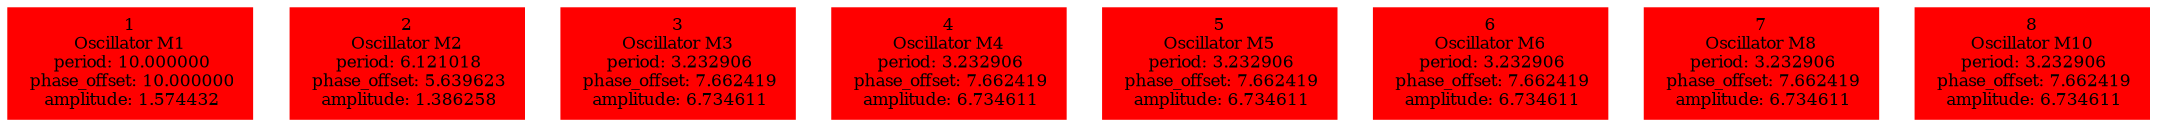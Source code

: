  digraph g{ forcelabels=true;
1 [label=<1<BR />Oscillator M1<BR /> period: 10.000000<BR /> phase_offset: 10.000000<BR /> amplitude: 1.574432>, shape=box,color=red,style=filled,fontsize=8];2 [label=<2<BR />Oscillator M2<BR /> period: 6.121018<BR /> phase_offset: 5.639623<BR /> amplitude: 1.386258>, shape=box,color=red,style=filled,fontsize=8];3 [label=<3<BR />Oscillator M3<BR /> period: 3.232906<BR /> phase_offset: 7.662419<BR /> amplitude: 6.734611>, shape=box,color=red,style=filled,fontsize=8];4 [label=<4<BR />Oscillator M4<BR /> period: 3.232906<BR /> phase_offset: 7.662419<BR /> amplitude: 6.734611>, shape=box,color=red,style=filled,fontsize=8];5 [label=<5<BR />Oscillator M5<BR /> period: 3.232906<BR /> phase_offset: 7.662419<BR /> amplitude: 6.734611>, shape=box,color=red,style=filled,fontsize=8];6 [label=<6<BR />Oscillator M6<BR /> period: 3.232906<BR /> phase_offset: 7.662419<BR /> amplitude: 6.734611>, shape=box,color=red,style=filled,fontsize=8];7 [label=<7<BR />Oscillator M8<BR /> period: 3.232906<BR /> phase_offset: 7.662419<BR /> amplitude: 6.734611>, shape=box,color=red,style=filled,fontsize=8];8 [label=<8<BR />Oscillator M10<BR /> period: 3.232906<BR /> phase_offset: 7.662419<BR /> amplitude: 6.734611>, shape=box,color=red,style=filled,fontsize=8]; }
